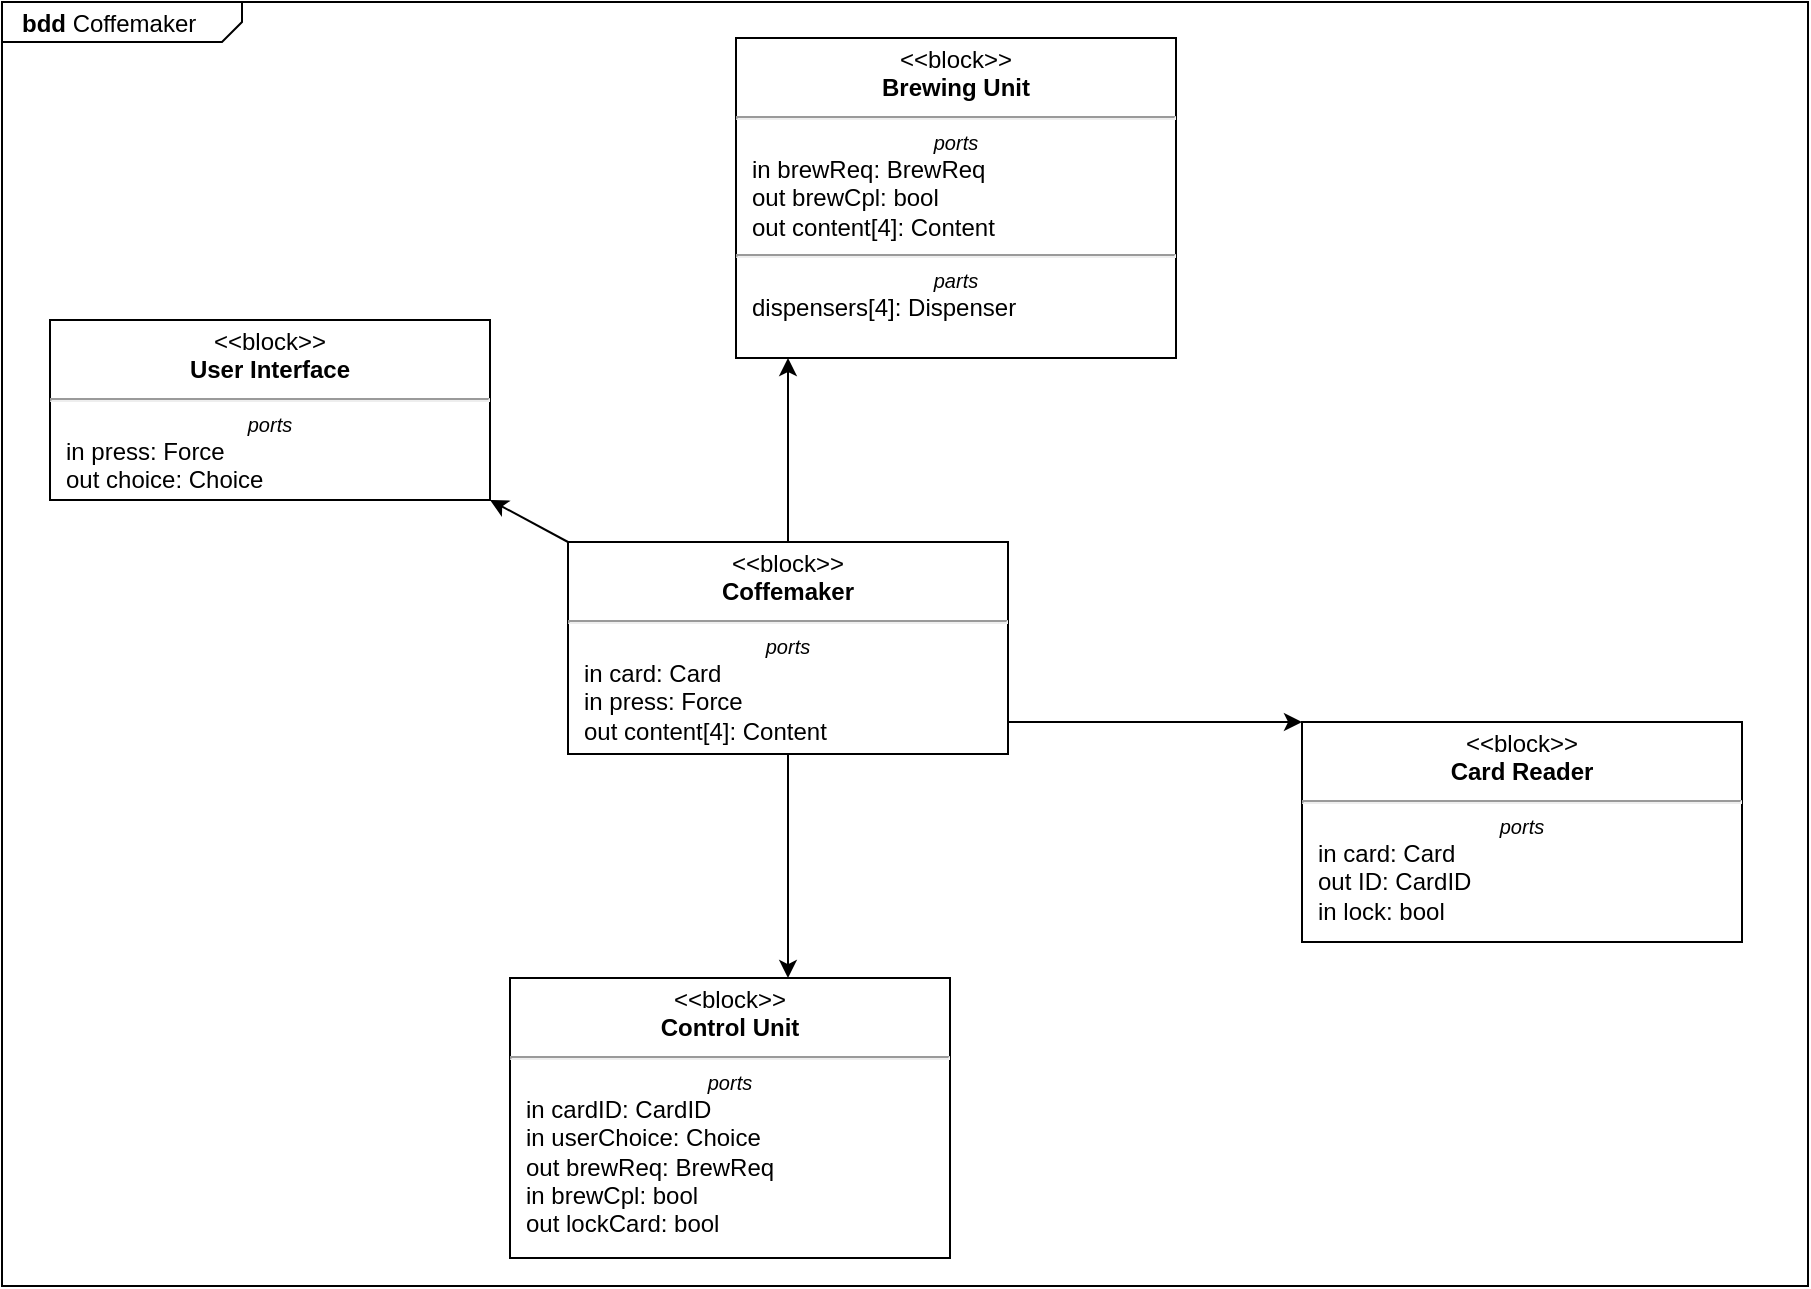 <mxfile version="12.7.3" type="device"><diagram id="o6FHOpSA_R6u1WiB5ClF" name="BDD"><mxGraphModel dx="1421" dy="735" grid="0" gridSize="10" guides="1" tooltips="1" connect="1" arrows="1" fold="1" page="1" pageScale="1" pageWidth="1169" pageHeight="827" math="0" shadow="0"><root><mxCell id="0"/><mxCell id="1" parent="0"/><mxCell id="z_uGwqYzVdSYU2QeIESm-4" value="&lt;p style=&quot;margin: 0px ; margin-top: 4px ; margin-left: 10px ; text-align: left&quot;&gt;&lt;b&gt;bdd&lt;/b&gt;   Coffemaker&lt;/p&gt;" style="html=1;strokeWidth=1;shape=mxgraph.sysml.package;labelX=120;align=left;spacingLeft=10;overflow=fill;recursiveResize=0;rounded=0;" vertex="1" parent="1"><mxGeometry x="95" y="98" width="903" height="642" as="geometry"/></mxCell><mxCell id="QsQHcRzbzhrqNnKUHQil-30" value="" style="edgeStyle=orthogonalEdgeStyle;rounded=0;orthogonalLoop=1;jettySize=auto;html=1;noEdgeStyle=1;orthogonal=1;" parent="1" source="QsQHcRzbzhrqNnKUHQil-32" target="QsQHcRzbzhrqNnKUHQil-34" edge="1"><mxGeometry relative="1" as="geometry"/></mxCell><mxCell id="QsQHcRzbzhrqNnKUHQil-31" value="" style="edgeStyle=orthogonalEdgeStyle;rounded=0;orthogonalLoop=1;jettySize=auto;html=1;noEdgeStyle=1;orthogonal=1;" parent="1" source="QsQHcRzbzhrqNnKUHQil-32" target="QsQHcRzbzhrqNnKUHQil-33" edge="1"><mxGeometry relative="1" as="geometry"/></mxCell><mxCell id="QsQHcRzbzhrqNnKUHQil-32" value="&lt;p style=&quot;margin: 0px ; margin-top: 4px ; text-align: center&quot;&gt;&amp;lt;&amp;lt;block&amp;gt;&amp;gt;&lt;br&gt;&lt;b&gt;Coffemaker&lt;/b&gt;&lt;/p&gt;&lt;hr&gt;&lt;p style=&quot;font-size: 10px ; margin: 0px ; text-align: center&quot;&gt;&lt;i&gt;ports&lt;/i&gt;&lt;/p&gt;&lt;p style=&quot;margin: 0px 0px 0px 8px&quot;&gt;&lt;span&gt;in card: Card&lt;/span&gt;&lt;br&gt;&lt;/p&gt;&lt;p style=&quot;margin: 0px 0px 0px 8px&quot;&gt;in press: Force&lt;/p&gt;&lt;p style=&quot;margin: 0px 0px 0px 8px&quot;&gt;&lt;span&gt;out content[4]: Content&lt;/span&gt;&lt;span&gt;&amp;nbsp;&lt;/span&gt;&lt;br&gt;&lt;/p&gt;&lt;p style=&quot;margin: 0px ; text-align: center ; font-size: 10px&quot;&gt;&lt;br&gt;&lt;/p&gt;" style="shape=rect;html=1;overflow=fill;verticalAlign=top;align=left;whiteSpace=wrap;rounded=0;gradientColor=none;" parent="1" vertex="1"><mxGeometry x="378.002" y="368.001" width="220" height="106" as="geometry"/></mxCell><mxCell id="QsQHcRzbzhrqNnKUHQil-33" value="&lt;p style=&quot;margin: 0px ; margin-top: 4px ; text-align: center&quot;&gt;&amp;lt;&amp;lt;block&amp;gt;&amp;gt;&lt;br&gt;&lt;b&gt;Card Reader&lt;/b&gt;&lt;/p&gt;&lt;hr&gt;&lt;p style=&quot;font-size: 10px ; margin: 0px ; text-align: center&quot;&gt;&lt;i&gt;ports&lt;/i&gt;&lt;/p&gt;&lt;p style=&quot;margin: 0px 0px 0px 8px&quot;&gt;in card: Card&lt;/p&gt;&lt;p style=&quot;margin: 0px 0px 0px 8px&quot;&gt;out ID: CardID&lt;/p&gt;&lt;p style=&quot;margin: 0px 0px 0px 8px&quot;&gt;&lt;span&gt;in lock: bool&lt;/span&gt;&lt;span&gt;&amp;nbsp;&lt;/span&gt;&lt;br&gt;&lt;/p&gt;&lt;p style=&quot;margin: 0px ; text-align: center ; font-size: 10px&quot;&gt;&lt;br&gt;&lt;/p&gt;" style="shape=rect;html=1;overflow=fill;verticalAlign=top;align=left;whiteSpace=wrap;" parent="1" vertex="1"><mxGeometry x="745.002" y="458.001" width="220" height="110" as="geometry"/></mxCell><mxCell id="QsQHcRzbzhrqNnKUHQil-34" value="&lt;p style=&quot;margin: 0px ; margin-top: 4px ; text-align: center&quot;&gt;&amp;lt;&amp;lt;block&amp;gt;&amp;gt;&lt;br&gt;&lt;b&gt;User Interface&lt;/b&gt;&lt;/p&gt;&lt;hr&gt;&lt;p style=&quot;font-size: 10px ; margin: 0px ; text-align: center&quot;&gt;&lt;i&gt;ports&lt;/i&gt;&lt;/p&gt;&lt;p style=&quot;margin: 0px 0px 0px 8px&quot;&gt;in press: Force&lt;/p&gt;&lt;p style=&quot;margin: 0px 0px 0px 8px&quot;&gt;out choice: Choice&lt;/p&gt;" style="shape=rect;html=1;overflow=fill;verticalAlign=top;align=left;whiteSpace=wrap;" parent="1" vertex="1"><mxGeometry x="119.002" y="257.001" width="220" height="90" as="geometry"/></mxCell><mxCell id="QsQHcRzbzhrqNnKUHQil-35" style="edgeStyle=orthogonalEdgeStyle;rounded=0;orthogonalLoop=1;jettySize=auto;html=1;noEdgeStyle=1;orthogonal=1;" parent="1" source="QsQHcRzbzhrqNnKUHQil-32" target="QsQHcRzbzhrqNnKUHQil-36" edge="1"><mxGeometry relative="1" as="geometry"/></mxCell><mxCell id="QsQHcRzbzhrqNnKUHQil-36" value="&lt;p style=&quot;margin: 0px ; margin-top: 4px ; text-align: center&quot;&gt;&amp;lt;&amp;lt;block&amp;gt;&amp;gt;&lt;br&gt;&lt;b&gt;Control Unit&lt;/b&gt;&lt;/p&gt;&lt;hr&gt;&lt;p style=&quot;font-size: 10px ; margin: 0px ; text-align: center&quot;&gt;&lt;i&gt;ports&lt;/i&gt;&lt;/p&gt;&lt;p style=&quot;margin: 0px 0px 0px 8px&quot;&gt;in cardID: CardID&lt;/p&gt;&lt;p style=&quot;margin: 0px 0px 0px 8px&quot;&gt;in userChoice: Choice&lt;/p&gt;&lt;p style=&quot;margin: 0px 0px 0px 8px&quot;&gt;out brewReq: BrewReq&lt;/p&gt;&lt;p style=&quot;margin: 0px 0px 0px 8px&quot;&gt;in brewCpl: bool&lt;/p&gt;&lt;p style=&quot;margin: 0px 0px 0px 8px&quot;&gt;out lockCard: bool&lt;/p&gt;" style="shape=rect;html=1;overflow=fill;verticalAlign=top;align=left;whiteSpace=wrap;" parent="1" vertex="1"><mxGeometry x="349.002" y="586.001" width="220" height="140" as="geometry"/></mxCell><mxCell id="QsQHcRzbzhrqNnKUHQil-37" style="edgeStyle=orthogonalEdgeStyle;rounded=0;orthogonalLoop=1;jettySize=auto;html=1;noEdgeStyle=1;orthogonal=1;" parent="1" source="QsQHcRzbzhrqNnKUHQil-32" target="QsQHcRzbzhrqNnKUHQil-38" edge="1"><mxGeometry relative="1" as="geometry"><mxPoint x="563.26" y="421" as="sourcePoint"/></mxGeometry></mxCell><mxCell id="QsQHcRzbzhrqNnKUHQil-38" value="&lt;p style=&quot;margin: 0px ; margin-top: 4px ; text-align: center&quot;&gt;&amp;lt;&amp;lt;block&amp;gt;&amp;gt;&lt;br&gt;&lt;b&gt;Brewing Unit&lt;/b&gt;&lt;/p&gt;&lt;hr&gt;&lt;p style=&quot;font-size: 10px ; margin: 0px ; text-align: center&quot;&gt;&lt;i&gt;ports&lt;/i&gt;&lt;/p&gt;&lt;p style=&quot;margin: 0px 0px 0px 8px&quot;&gt;&lt;span&gt;in brewReq: BrewReq&lt;/span&gt;&lt;br&gt;&lt;/p&gt;&lt;p style=&quot;margin: 0px 0px 0px 8px&quot;&gt;out brewCpl: bool&lt;/p&gt;&lt;p style=&quot;margin: 0px 0px 0px 8px&quot;&gt;&lt;span&gt;out content[4]: Content&lt;/span&gt;&lt;span&gt;&amp;nbsp;&lt;/span&gt;&lt;br&gt;&lt;/p&gt;&lt;hr&gt;&lt;p style=&quot;margin: 0px ; text-align: center ; font-size: 10px&quot;&gt;&lt;i&gt;parts&lt;/i&gt;&lt;/p&gt;&lt;p style=&quot;margin: 0px ; margin-left: 8px ; text-align: left&quot;&gt;dispensers[4]: Dispenser&lt;/p&gt;" style="shape=rect;html=1;overflow=fill;verticalAlign=top;align=left;whiteSpace=wrap;" parent="1" vertex="1"><mxGeometry x="462.002" y="116.001" width="220" height="160" as="geometry"/></mxCell></root></mxGraphModel></diagram></mxfile>